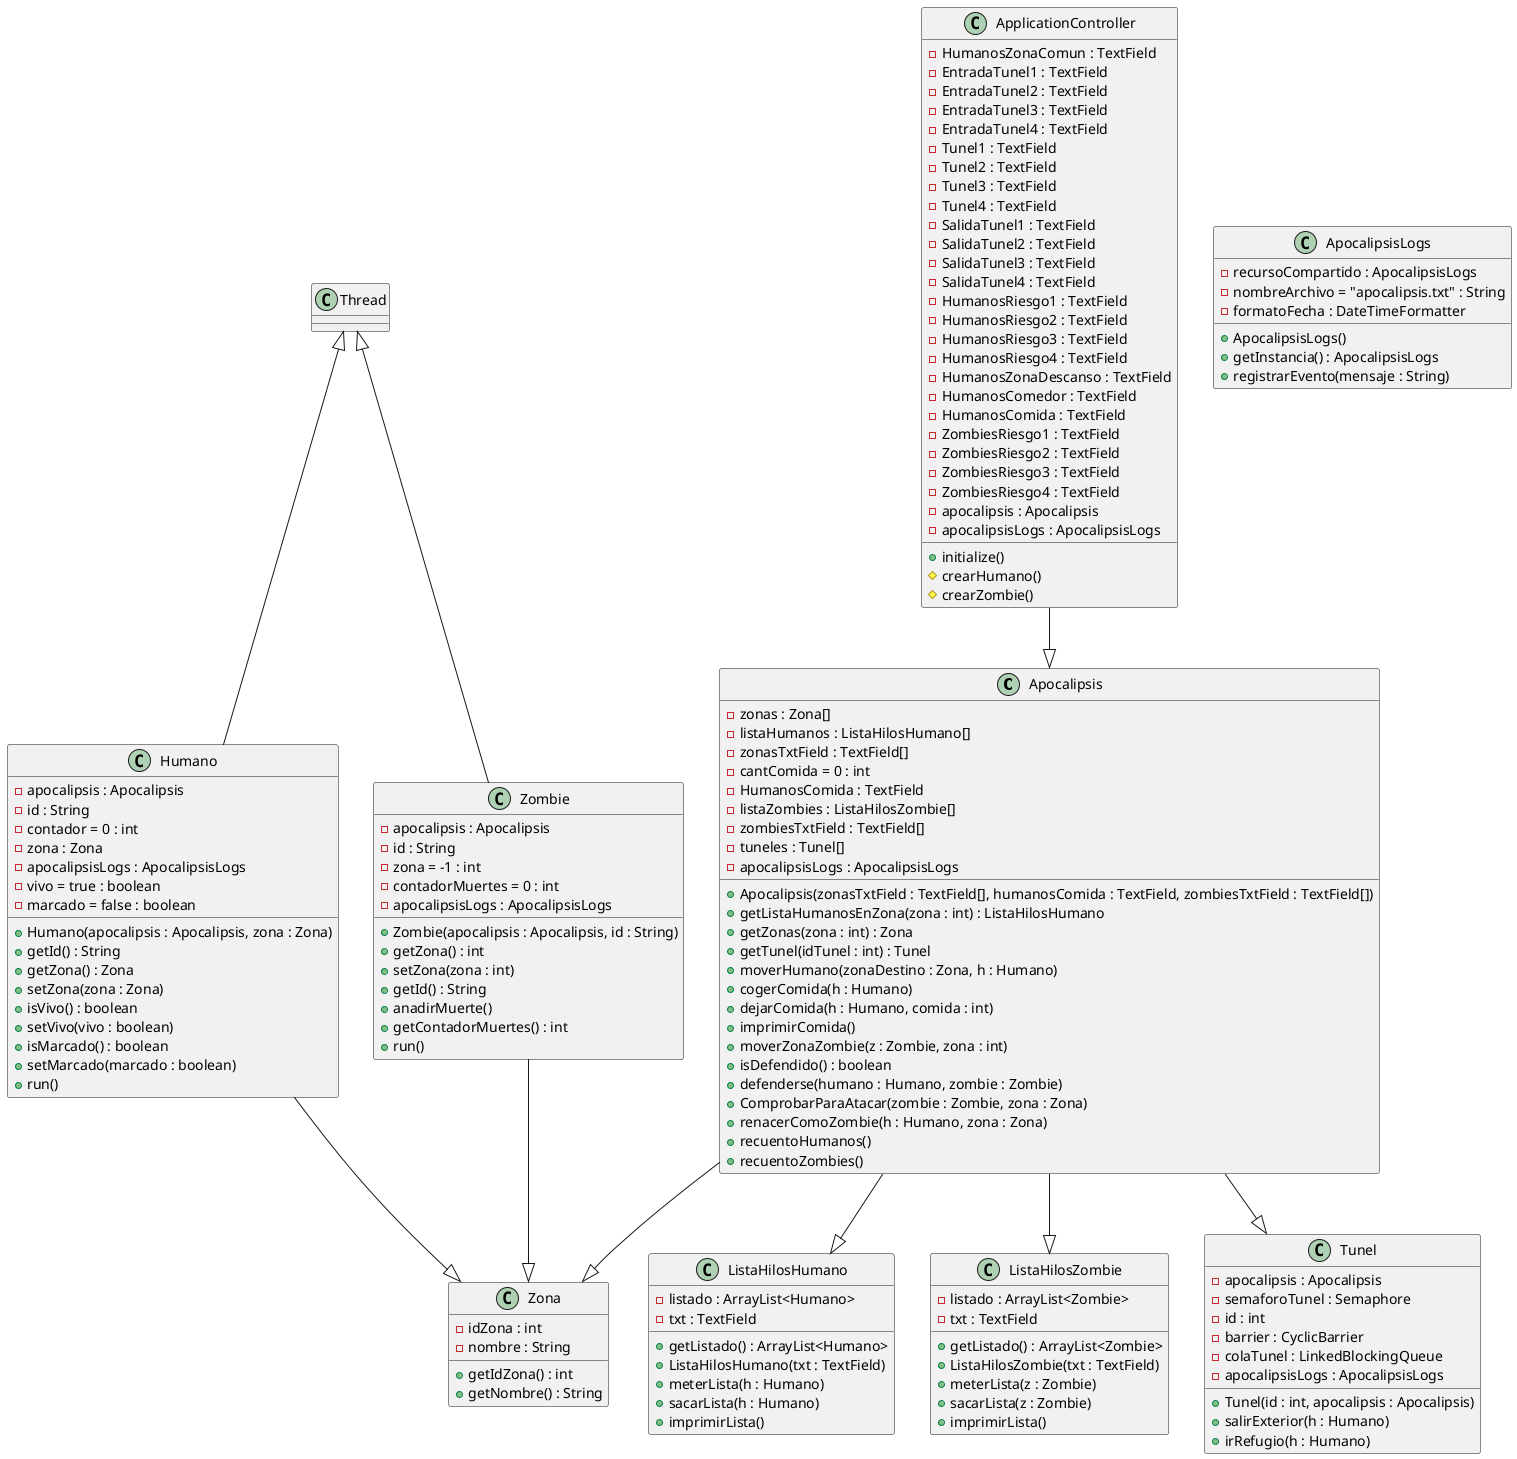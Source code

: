 @startuml
'https://plantuml.com/class-diagram

class Apocalipsis
class ApocalipsisLogs
class ApplicationController
class Humano
class ListaHilosHumano
class ListaHilosZombie
class Tunel
class Zombie
class Zona

class Zona{
-idZona : int
-nombre : String
+getIdZona() : int
+getNombre() : String
}

class ListaHilosHumano{
-listado : ArrayList<Humano>
-txt : TextField
+getListado() : ArrayList<Humano>
+ListaHilosHumano(txt : TextField)
+meterLista(h : Humano)
+sacarLista(h : Humano)
+imprimirLista()
}

class ListaHilosZombie{
-listado : ArrayList<Zombie>
-txt : TextField
+getListado() : ArrayList<Zombie>
+ListaHilosZombie(txt : TextField)
+meterLista(z : Zombie)
+sacarLista(z : Zombie)
+imprimirLista()
}

class Tunel{
-apocalipsis : Apocalipsis
-semaforoTunel : Semaphore
-id : int
-barrier : CyclicBarrier
-colaTunel : LinkedBlockingQueue
-apocalipsisLogs : ApocalipsisLogs
+Tunel(id : int, apocalipsis : Apocalipsis)
+salirExterior(h : Humano)
+irRefugio(h : Humano)
}

class Apocalipsis{
-zonas : Zona[]
-listaHumanos : ListaHilosHumano[]
-zonasTxtField : TextField[]
-cantComida = 0 : int
-HumanosComida : TextField
-listaZombies : ListaHilosZombie[]
-zombiesTxtField : TextField[]
-tuneles : Tunel[]
-apocalipsisLogs : ApocalipsisLogs

+Apocalipsis(zonasTxtField : TextField[], humanosComida : TextField, zombiesTxtField : TextField[])
+getListaHumanosEnZona(zona : int) : ListaHilosHumano
+getZonas(zona : int) : Zona
+getTunel(idTunel : int) : Tunel
+moverHumano(zonaDestino : Zona, h : Humano)
+cogerComida(h : Humano)
+dejarComida(h : Humano, comida : int)
+imprimirComida()
+moverZonaZombie(z : Zombie, zona : int)
+isDefendido() : boolean
+defenderse(humano : Humano, zombie : Zombie)
+ComprobarParaAtacar(zombie : Zombie, zona : Zona)
+renacerComoZombie(h : Humano, zona : Zona)
+recuentoHumanos()
+recuentoZombies()
}

class Humano extends Thread {
-apocalipsis : Apocalipsis
-id : String
-contador = 0 : int
-zona : Zona
-apocalipsisLogs : ApocalipsisLogs
-vivo = true : boolean
-marcado = false : boolean
+Humano(apocalipsis : Apocalipsis, zona : Zona)
+getId() : String
+getZona() : Zona
+setZona(zona : Zona)
+isVivo() : boolean
+setVivo(vivo : boolean)
+isMarcado() : boolean
+setMarcado(marcado : boolean)
+run()
}

class Zombie extends Thread{
-apocalipsis : Apocalipsis
-id : String
-zona = -1 : int
-contadorMuertes = 0 : int
-apocalipsisLogs : ApocalipsisLogs
+Zombie(apocalipsis : Apocalipsis, id : String)
+getZona() : int
+setZona(zona : int)
+getId() : String
+anadirMuerte()
+getContadorMuertes() : int
+run()
}

class ApocalipsisLogs{
-recursoCompartido : ApocalipsisLogs
-nombreArchivo = "apocalipsis.txt" : String
-formatoFecha : DateTimeFormatter
+ApocalipsisLogs()
+getInstancia() : ApocalipsisLogs
+registrarEvento(mensaje : String)
}

class ApplicationController{
-HumanosZonaComun : TextField
-EntradaTunel1 : TextField
-EntradaTunel2 : TextField
-EntradaTunel3 : TextField
-EntradaTunel4 : TextField
-Tunel1 : TextField
-Tunel2 : TextField
-Tunel3 : TextField
-Tunel4 : TextField
-SalidaTunel1 : TextField
-SalidaTunel2 : TextField
-SalidaTunel3 : TextField
-SalidaTunel4 : TextField
-HumanosRiesgo1 : TextField
-HumanosRiesgo2 : TextField
-HumanosRiesgo3 : TextField
-HumanosRiesgo4 : TextField
-HumanosZonaDescanso : TextField
-HumanosComedor : TextField
-HumanosComida : TextField
-ZombiesRiesgo1 : TextField
-ZombiesRiesgo2 : TextField
-ZombiesRiesgo3 : TextField
-ZombiesRiesgo4 : TextField
-apocalipsis : Apocalipsis
-apocalipsisLogs : ApocalipsisLogs
+initialize()
#crearHumano()
#crearZombie()
}

Apocalipsis --|> Zona
Apocalipsis --|> ListaHilosHumano
Apocalipsis --|> ListaHilosZombie
Apocalipsis --|> Tunel
Humano --|> Zona
Zombie --|> Zona
ApplicationController --|> Apocalipsis

@enduml